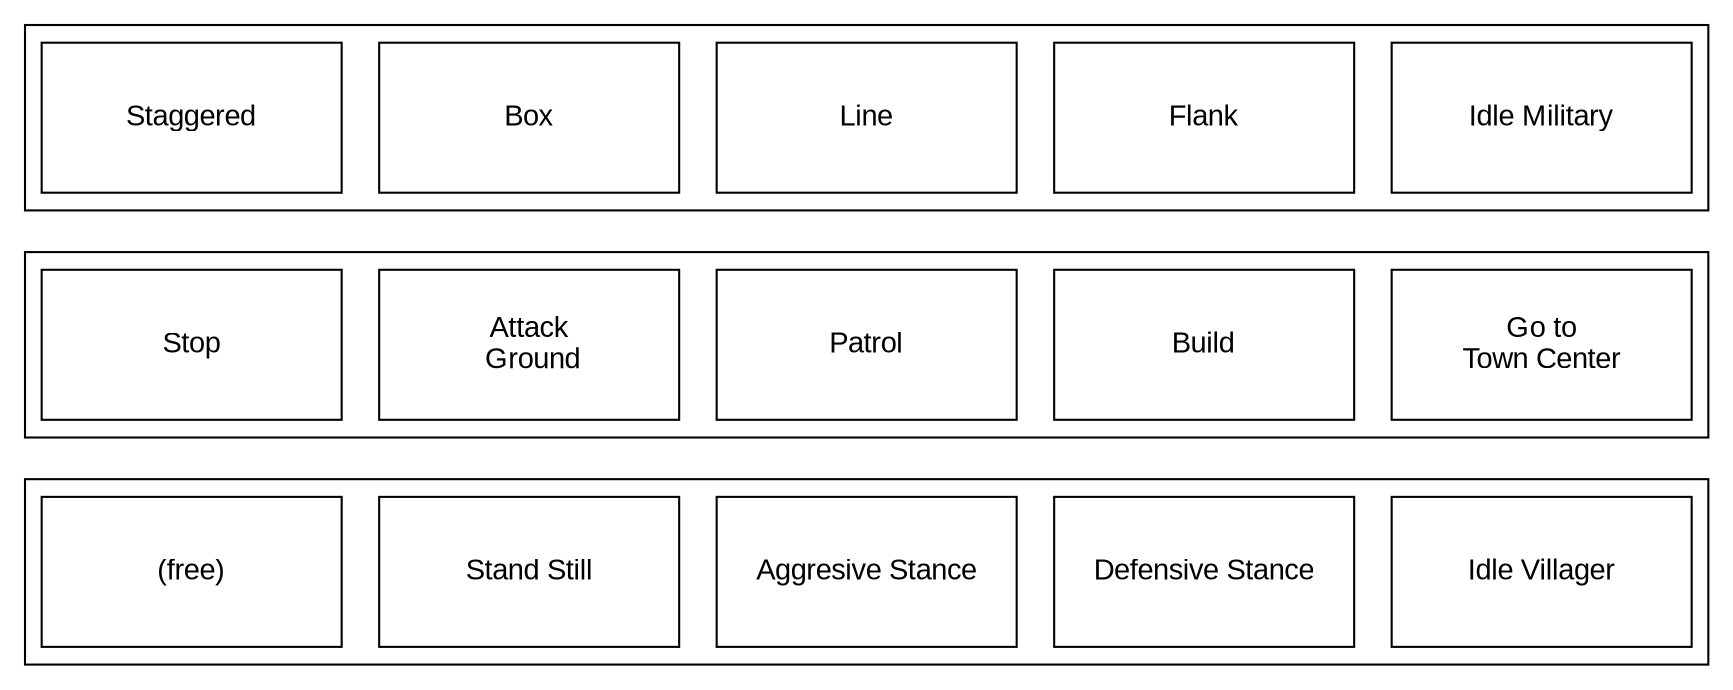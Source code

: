 digraph D {
    node [pin=true, width=2, height=1, shape=record, fixedsize=true, autosize=false, fontname="Arial"];
    subgraph cluster_0 {
      e [label="Idle Military"];
      d [label="Flank"];
      c [label="Line"];
      b [label="Box"];
      a [label="Staggered"];
    }
    subgraph cluster_1 {
      j [label="Go to\nTown Center"];
      i [label="Build"];
      h [label="Patrol"];
      g [label="Attack\n Ground"];
      f [label="Stop"];
    }

    subgraph cluster_2 {
      k [label="Idle Villager"];
      l [label="Defensive Stance"];
      m [label="Aggresive Stance"];
      n [label="Stand Still"];
      o [label="(free)"];
    }
  a -> f [style=invis];
  j -> k [style=invis];
}
